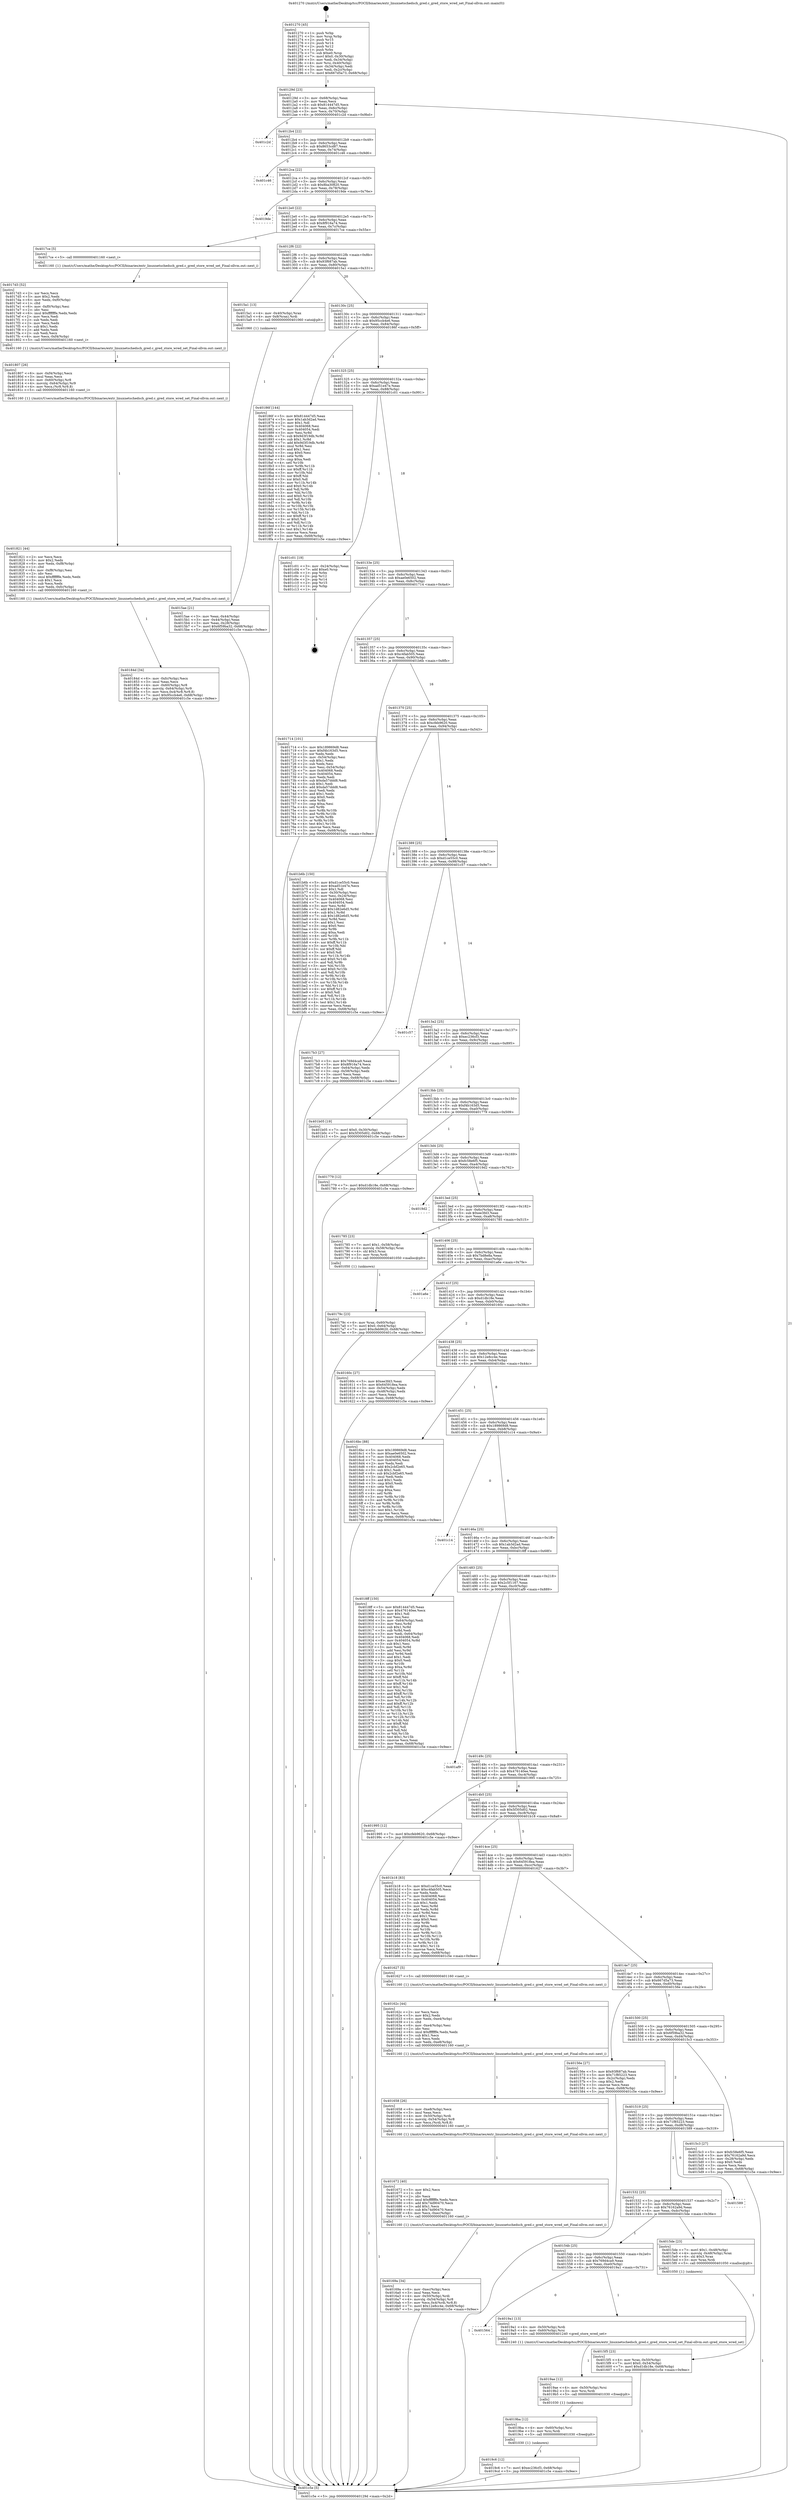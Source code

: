 digraph "0x401270" {
  label = "0x401270 (/mnt/c/Users/mathe/Desktop/tcc/POCII/binaries/extr_linuxnetschedsch_gred.c_gred_store_wred_set_Final-ollvm.out::main(0))"
  labelloc = "t"
  node[shape=record]

  Entry [label="",width=0.3,height=0.3,shape=circle,fillcolor=black,style=filled]
  "0x40129d" [label="{
     0x40129d [23]\l
     | [instrs]\l
     &nbsp;&nbsp;0x40129d \<+3\>: mov -0x68(%rbp),%eax\l
     &nbsp;&nbsp;0x4012a0 \<+2\>: mov %eax,%ecx\l
     &nbsp;&nbsp;0x4012a2 \<+6\>: sub $0x814447d5,%ecx\l
     &nbsp;&nbsp;0x4012a8 \<+3\>: mov %eax,-0x6c(%rbp)\l
     &nbsp;&nbsp;0x4012ab \<+3\>: mov %ecx,-0x70(%rbp)\l
     &nbsp;&nbsp;0x4012ae \<+6\>: je 0000000000401c2d \<main+0x9bd\>\l
  }"]
  "0x401c2d" [label="{
     0x401c2d\l
  }", style=dashed]
  "0x4012b4" [label="{
     0x4012b4 [22]\l
     | [instrs]\l
     &nbsp;&nbsp;0x4012b4 \<+5\>: jmp 00000000004012b9 \<main+0x49\>\l
     &nbsp;&nbsp;0x4012b9 \<+3\>: mov -0x6c(%rbp),%eax\l
     &nbsp;&nbsp;0x4012bc \<+5\>: sub $0x8653cd87,%eax\l
     &nbsp;&nbsp;0x4012c1 \<+3\>: mov %eax,-0x74(%rbp)\l
     &nbsp;&nbsp;0x4012c4 \<+6\>: je 0000000000401c46 \<main+0x9d6\>\l
  }"]
  Exit [label="",width=0.3,height=0.3,shape=circle,fillcolor=black,style=filled,peripheries=2]
  "0x401c46" [label="{
     0x401c46\l
  }", style=dashed]
  "0x4012ca" [label="{
     0x4012ca [22]\l
     | [instrs]\l
     &nbsp;&nbsp;0x4012ca \<+5\>: jmp 00000000004012cf \<main+0x5f\>\l
     &nbsp;&nbsp;0x4012cf \<+3\>: mov -0x6c(%rbp),%eax\l
     &nbsp;&nbsp;0x4012d2 \<+5\>: sub $0x8ba30820,%eax\l
     &nbsp;&nbsp;0x4012d7 \<+3\>: mov %eax,-0x78(%rbp)\l
     &nbsp;&nbsp;0x4012da \<+6\>: je 00000000004019de \<main+0x76e\>\l
  }"]
  "0x4019c6" [label="{
     0x4019c6 [12]\l
     | [instrs]\l
     &nbsp;&nbsp;0x4019c6 \<+7\>: movl $0xec236cf3,-0x68(%rbp)\l
     &nbsp;&nbsp;0x4019cd \<+5\>: jmp 0000000000401c5e \<main+0x9ee\>\l
  }"]
  "0x4019de" [label="{
     0x4019de\l
  }", style=dashed]
  "0x4012e0" [label="{
     0x4012e0 [22]\l
     | [instrs]\l
     &nbsp;&nbsp;0x4012e0 \<+5\>: jmp 00000000004012e5 \<main+0x75\>\l
     &nbsp;&nbsp;0x4012e5 \<+3\>: mov -0x6c(%rbp),%eax\l
     &nbsp;&nbsp;0x4012e8 \<+5\>: sub $0x8f916a74,%eax\l
     &nbsp;&nbsp;0x4012ed \<+3\>: mov %eax,-0x7c(%rbp)\l
     &nbsp;&nbsp;0x4012f0 \<+6\>: je 00000000004017ce \<main+0x55e\>\l
  }"]
  "0x4019ba" [label="{
     0x4019ba [12]\l
     | [instrs]\l
     &nbsp;&nbsp;0x4019ba \<+4\>: mov -0x60(%rbp),%rsi\l
     &nbsp;&nbsp;0x4019be \<+3\>: mov %rsi,%rdi\l
     &nbsp;&nbsp;0x4019c1 \<+5\>: call 0000000000401030 \<free@plt\>\l
     | [calls]\l
     &nbsp;&nbsp;0x401030 \{1\} (unknown)\l
  }"]
  "0x4017ce" [label="{
     0x4017ce [5]\l
     | [instrs]\l
     &nbsp;&nbsp;0x4017ce \<+5\>: call 0000000000401160 \<next_i\>\l
     | [calls]\l
     &nbsp;&nbsp;0x401160 \{1\} (/mnt/c/Users/mathe/Desktop/tcc/POCII/binaries/extr_linuxnetschedsch_gred.c_gred_store_wred_set_Final-ollvm.out::next_i)\l
  }"]
  "0x4012f6" [label="{
     0x4012f6 [22]\l
     | [instrs]\l
     &nbsp;&nbsp;0x4012f6 \<+5\>: jmp 00000000004012fb \<main+0x8b\>\l
     &nbsp;&nbsp;0x4012fb \<+3\>: mov -0x6c(%rbp),%eax\l
     &nbsp;&nbsp;0x4012fe \<+5\>: sub $0x93f687ab,%eax\l
     &nbsp;&nbsp;0x401303 \<+3\>: mov %eax,-0x80(%rbp)\l
     &nbsp;&nbsp;0x401306 \<+6\>: je 00000000004015a1 \<main+0x331\>\l
  }"]
  "0x4019ae" [label="{
     0x4019ae [12]\l
     | [instrs]\l
     &nbsp;&nbsp;0x4019ae \<+4\>: mov -0x50(%rbp),%rsi\l
     &nbsp;&nbsp;0x4019b2 \<+3\>: mov %rsi,%rdi\l
     &nbsp;&nbsp;0x4019b5 \<+5\>: call 0000000000401030 \<free@plt\>\l
     | [calls]\l
     &nbsp;&nbsp;0x401030 \{1\} (unknown)\l
  }"]
  "0x4015a1" [label="{
     0x4015a1 [13]\l
     | [instrs]\l
     &nbsp;&nbsp;0x4015a1 \<+4\>: mov -0x40(%rbp),%rax\l
     &nbsp;&nbsp;0x4015a5 \<+4\>: mov 0x8(%rax),%rdi\l
     &nbsp;&nbsp;0x4015a9 \<+5\>: call 0000000000401060 \<atoi@plt\>\l
     | [calls]\l
     &nbsp;&nbsp;0x401060 \{1\} (unknown)\l
  }"]
  "0x40130c" [label="{
     0x40130c [25]\l
     | [instrs]\l
     &nbsp;&nbsp;0x40130c \<+5\>: jmp 0000000000401311 \<main+0xa1\>\l
     &nbsp;&nbsp;0x401311 \<+3\>: mov -0x6c(%rbp),%eax\l
     &nbsp;&nbsp;0x401314 \<+5\>: sub $0x95ccb4e6,%eax\l
     &nbsp;&nbsp;0x401319 \<+6\>: mov %eax,-0x84(%rbp)\l
     &nbsp;&nbsp;0x40131f \<+6\>: je 000000000040186f \<main+0x5ff\>\l
  }"]
  "0x401564" [label="{
     0x401564\l
  }", style=dashed]
  "0x40186f" [label="{
     0x40186f [144]\l
     | [instrs]\l
     &nbsp;&nbsp;0x40186f \<+5\>: mov $0x814447d5,%eax\l
     &nbsp;&nbsp;0x401874 \<+5\>: mov $0x1ab3d2ad,%ecx\l
     &nbsp;&nbsp;0x401879 \<+2\>: mov $0x1,%dl\l
     &nbsp;&nbsp;0x40187b \<+7\>: mov 0x404068,%esi\l
     &nbsp;&nbsp;0x401882 \<+7\>: mov 0x404054,%edi\l
     &nbsp;&nbsp;0x401889 \<+3\>: mov %esi,%r8d\l
     &nbsp;&nbsp;0x40188c \<+7\>: sub $0x9d3f19db,%r8d\l
     &nbsp;&nbsp;0x401893 \<+4\>: sub $0x1,%r8d\l
     &nbsp;&nbsp;0x401897 \<+7\>: add $0x9d3f19db,%r8d\l
     &nbsp;&nbsp;0x40189e \<+4\>: imul %r8d,%esi\l
     &nbsp;&nbsp;0x4018a2 \<+3\>: and $0x1,%esi\l
     &nbsp;&nbsp;0x4018a5 \<+3\>: cmp $0x0,%esi\l
     &nbsp;&nbsp;0x4018a8 \<+4\>: sete %r9b\l
     &nbsp;&nbsp;0x4018ac \<+3\>: cmp $0xa,%edi\l
     &nbsp;&nbsp;0x4018af \<+4\>: setl %r10b\l
     &nbsp;&nbsp;0x4018b3 \<+3\>: mov %r9b,%r11b\l
     &nbsp;&nbsp;0x4018b6 \<+4\>: xor $0xff,%r11b\l
     &nbsp;&nbsp;0x4018ba \<+3\>: mov %r10b,%bl\l
     &nbsp;&nbsp;0x4018bd \<+3\>: xor $0xff,%bl\l
     &nbsp;&nbsp;0x4018c0 \<+3\>: xor $0x0,%dl\l
     &nbsp;&nbsp;0x4018c3 \<+3\>: mov %r11b,%r14b\l
     &nbsp;&nbsp;0x4018c6 \<+4\>: and $0x0,%r14b\l
     &nbsp;&nbsp;0x4018ca \<+3\>: and %dl,%r9b\l
     &nbsp;&nbsp;0x4018cd \<+3\>: mov %bl,%r15b\l
     &nbsp;&nbsp;0x4018d0 \<+4\>: and $0x0,%r15b\l
     &nbsp;&nbsp;0x4018d4 \<+3\>: and %dl,%r10b\l
     &nbsp;&nbsp;0x4018d7 \<+3\>: or %r9b,%r14b\l
     &nbsp;&nbsp;0x4018da \<+3\>: or %r10b,%r15b\l
     &nbsp;&nbsp;0x4018dd \<+3\>: xor %r15b,%r14b\l
     &nbsp;&nbsp;0x4018e0 \<+3\>: or %bl,%r11b\l
     &nbsp;&nbsp;0x4018e3 \<+4\>: xor $0xff,%r11b\l
     &nbsp;&nbsp;0x4018e7 \<+3\>: or $0x0,%dl\l
     &nbsp;&nbsp;0x4018ea \<+3\>: and %dl,%r11b\l
     &nbsp;&nbsp;0x4018ed \<+3\>: or %r11b,%r14b\l
     &nbsp;&nbsp;0x4018f0 \<+4\>: test $0x1,%r14b\l
     &nbsp;&nbsp;0x4018f4 \<+3\>: cmovne %ecx,%eax\l
     &nbsp;&nbsp;0x4018f7 \<+3\>: mov %eax,-0x68(%rbp)\l
     &nbsp;&nbsp;0x4018fa \<+5\>: jmp 0000000000401c5e \<main+0x9ee\>\l
  }"]
  "0x401325" [label="{
     0x401325 [25]\l
     | [instrs]\l
     &nbsp;&nbsp;0x401325 \<+5\>: jmp 000000000040132a \<main+0xba\>\l
     &nbsp;&nbsp;0x40132a \<+3\>: mov -0x6c(%rbp),%eax\l
     &nbsp;&nbsp;0x40132d \<+5\>: sub $0xad51e47e,%eax\l
     &nbsp;&nbsp;0x401332 \<+6\>: mov %eax,-0x88(%rbp)\l
     &nbsp;&nbsp;0x401338 \<+6\>: je 0000000000401c01 \<main+0x991\>\l
  }"]
  "0x4019a1" [label="{
     0x4019a1 [13]\l
     | [instrs]\l
     &nbsp;&nbsp;0x4019a1 \<+4\>: mov -0x50(%rbp),%rdi\l
     &nbsp;&nbsp;0x4019a5 \<+4\>: mov -0x60(%rbp),%rsi\l
     &nbsp;&nbsp;0x4019a9 \<+5\>: call 0000000000401240 \<gred_store_wred_set\>\l
     | [calls]\l
     &nbsp;&nbsp;0x401240 \{1\} (/mnt/c/Users/mathe/Desktop/tcc/POCII/binaries/extr_linuxnetschedsch_gred.c_gred_store_wred_set_Final-ollvm.out::gred_store_wred_set)\l
  }"]
  "0x401c01" [label="{
     0x401c01 [19]\l
     | [instrs]\l
     &nbsp;&nbsp;0x401c01 \<+3\>: mov -0x24(%rbp),%eax\l
     &nbsp;&nbsp;0x401c04 \<+7\>: add $0xe0,%rsp\l
     &nbsp;&nbsp;0x401c0b \<+1\>: pop %rbx\l
     &nbsp;&nbsp;0x401c0c \<+2\>: pop %r12\l
     &nbsp;&nbsp;0x401c0e \<+2\>: pop %r14\l
     &nbsp;&nbsp;0x401c10 \<+2\>: pop %r15\l
     &nbsp;&nbsp;0x401c12 \<+1\>: pop %rbp\l
     &nbsp;&nbsp;0x401c13 \<+1\>: ret\l
  }"]
  "0x40133e" [label="{
     0x40133e [25]\l
     | [instrs]\l
     &nbsp;&nbsp;0x40133e \<+5\>: jmp 0000000000401343 \<main+0xd3\>\l
     &nbsp;&nbsp;0x401343 \<+3\>: mov -0x6c(%rbp),%eax\l
     &nbsp;&nbsp;0x401346 \<+5\>: sub $0xae0e6502,%eax\l
     &nbsp;&nbsp;0x40134b \<+6\>: mov %eax,-0x8c(%rbp)\l
     &nbsp;&nbsp;0x401351 \<+6\>: je 0000000000401714 \<main+0x4a4\>\l
  }"]
  "0x40184d" [label="{
     0x40184d [34]\l
     | [instrs]\l
     &nbsp;&nbsp;0x40184d \<+6\>: mov -0xfc(%rbp),%ecx\l
     &nbsp;&nbsp;0x401853 \<+3\>: imul %eax,%ecx\l
     &nbsp;&nbsp;0x401856 \<+4\>: mov -0x60(%rbp),%r8\l
     &nbsp;&nbsp;0x40185a \<+4\>: movslq -0x64(%rbp),%r9\l
     &nbsp;&nbsp;0x40185e \<+5\>: mov %ecx,0x4(%r8,%r9,8)\l
     &nbsp;&nbsp;0x401863 \<+7\>: movl $0x95ccb4e6,-0x68(%rbp)\l
     &nbsp;&nbsp;0x40186a \<+5\>: jmp 0000000000401c5e \<main+0x9ee\>\l
  }"]
  "0x401714" [label="{
     0x401714 [101]\l
     | [instrs]\l
     &nbsp;&nbsp;0x401714 \<+5\>: mov $0x189869d8,%eax\l
     &nbsp;&nbsp;0x401719 \<+5\>: mov $0xf4b163d5,%ecx\l
     &nbsp;&nbsp;0x40171e \<+2\>: xor %edx,%edx\l
     &nbsp;&nbsp;0x401720 \<+3\>: mov -0x54(%rbp),%esi\l
     &nbsp;&nbsp;0x401723 \<+3\>: sub $0x1,%edx\l
     &nbsp;&nbsp;0x401726 \<+2\>: sub %edx,%esi\l
     &nbsp;&nbsp;0x401728 \<+3\>: mov %esi,-0x54(%rbp)\l
     &nbsp;&nbsp;0x40172b \<+7\>: mov 0x404068,%edx\l
     &nbsp;&nbsp;0x401732 \<+7\>: mov 0x404054,%esi\l
     &nbsp;&nbsp;0x401739 \<+2\>: mov %edx,%edi\l
     &nbsp;&nbsp;0x40173b \<+6\>: sub $0xda57ddd8,%edi\l
     &nbsp;&nbsp;0x401741 \<+3\>: sub $0x1,%edi\l
     &nbsp;&nbsp;0x401744 \<+6\>: add $0xda57ddd8,%edi\l
     &nbsp;&nbsp;0x40174a \<+3\>: imul %edi,%edx\l
     &nbsp;&nbsp;0x40174d \<+3\>: and $0x1,%edx\l
     &nbsp;&nbsp;0x401750 \<+3\>: cmp $0x0,%edx\l
     &nbsp;&nbsp;0x401753 \<+4\>: sete %r8b\l
     &nbsp;&nbsp;0x401757 \<+3\>: cmp $0xa,%esi\l
     &nbsp;&nbsp;0x40175a \<+4\>: setl %r9b\l
     &nbsp;&nbsp;0x40175e \<+3\>: mov %r8b,%r10b\l
     &nbsp;&nbsp;0x401761 \<+3\>: and %r9b,%r10b\l
     &nbsp;&nbsp;0x401764 \<+3\>: xor %r9b,%r8b\l
     &nbsp;&nbsp;0x401767 \<+3\>: or %r8b,%r10b\l
     &nbsp;&nbsp;0x40176a \<+4\>: test $0x1,%r10b\l
     &nbsp;&nbsp;0x40176e \<+3\>: cmovne %ecx,%eax\l
     &nbsp;&nbsp;0x401771 \<+3\>: mov %eax,-0x68(%rbp)\l
     &nbsp;&nbsp;0x401774 \<+5\>: jmp 0000000000401c5e \<main+0x9ee\>\l
  }"]
  "0x401357" [label="{
     0x401357 [25]\l
     | [instrs]\l
     &nbsp;&nbsp;0x401357 \<+5\>: jmp 000000000040135c \<main+0xec\>\l
     &nbsp;&nbsp;0x40135c \<+3\>: mov -0x6c(%rbp),%eax\l
     &nbsp;&nbsp;0x40135f \<+5\>: sub $0xc4fab505,%eax\l
     &nbsp;&nbsp;0x401364 \<+6\>: mov %eax,-0x90(%rbp)\l
     &nbsp;&nbsp;0x40136a \<+6\>: je 0000000000401b6b \<main+0x8fb\>\l
  }"]
  "0x401821" [label="{
     0x401821 [44]\l
     | [instrs]\l
     &nbsp;&nbsp;0x401821 \<+2\>: xor %ecx,%ecx\l
     &nbsp;&nbsp;0x401823 \<+5\>: mov $0x2,%edx\l
     &nbsp;&nbsp;0x401828 \<+6\>: mov %edx,-0xf8(%rbp)\l
     &nbsp;&nbsp;0x40182e \<+1\>: cltd\l
     &nbsp;&nbsp;0x40182f \<+6\>: mov -0xf8(%rbp),%esi\l
     &nbsp;&nbsp;0x401835 \<+2\>: idiv %esi\l
     &nbsp;&nbsp;0x401837 \<+6\>: imul $0xfffffffe,%edx,%edx\l
     &nbsp;&nbsp;0x40183d \<+3\>: sub $0x1,%ecx\l
     &nbsp;&nbsp;0x401840 \<+2\>: sub %ecx,%edx\l
     &nbsp;&nbsp;0x401842 \<+6\>: mov %edx,-0xfc(%rbp)\l
     &nbsp;&nbsp;0x401848 \<+5\>: call 0000000000401160 \<next_i\>\l
     | [calls]\l
     &nbsp;&nbsp;0x401160 \{1\} (/mnt/c/Users/mathe/Desktop/tcc/POCII/binaries/extr_linuxnetschedsch_gred.c_gred_store_wred_set_Final-ollvm.out::next_i)\l
  }"]
  "0x401b6b" [label="{
     0x401b6b [150]\l
     | [instrs]\l
     &nbsp;&nbsp;0x401b6b \<+5\>: mov $0xd1ce55c0,%eax\l
     &nbsp;&nbsp;0x401b70 \<+5\>: mov $0xad51e47e,%ecx\l
     &nbsp;&nbsp;0x401b75 \<+2\>: mov $0x1,%dl\l
     &nbsp;&nbsp;0x401b77 \<+3\>: mov -0x30(%rbp),%esi\l
     &nbsp;&nbsp;0x401b7a \<+3\>: mov %esi,-0x24(%rbp)\l
     &nbsp;&nbsp;0x401b7d \<+7\>: mov 0x404068,%esi\l
     &nbsp;&nbsp;0x401b84 \<+7\>: mov 0x404054,%edi\l
     &nbsp;&nbsp;0x401b8b \<+3\>: mov %esi,%r8d\l
     &nbsp;&nbsp;0x401b8e \<+7\>: add $0x1d82e6d5,%r8d\l
     &nbsp;&nbsp;0x401b95 \<+4\>: sub $0x1,%r8d\l
     &nbsp;&nbsp;0x401b99 \<+7\>: sub $0x1d82e6d5,%r8d\l
     &nbsp;&nbsp;0x401ba0 \<+4\>: imul %r8d,%esi\l
     &nbsp;&nbsp;0x401ba4 \<+3\>: and $0x1,%esi\l
     &nbsp;&nbsp;0x401ba7 \<+3\>: cmp $0x0,%esi\l
     &nbsp;&nbsp;0x401baa \<+4\>: sete %r9b\l
     &nbsp;&nbsp;0x401bae \<+3\>: cmp $0xa,%edi\l
     &nbsp;&nbsp;0x401bb1 \<+4\>: setl %r10b\l
     &nbsp;&nbsp;0x401bb5 \<+3\>: mov %r9b,%r11b\l
     &nbsp;&nbsp;0x401bb8 \<+4\>: xor $0xff,%r11b\l
     &nbsp;&nbsp;0x401bbc \<+3\>: mov %r10b,%bl\l
     &nbsp;&nbsp;0x401bbf \<+3\>: xor $0xff,%bl\l
     &nbsp;&nbsp;0x401bc2 \<+3\>: xor $0x0,%dl\l
     &nbsp;&nbsp;0x401bc5 \<+3\>: mov %r11b,%r14b\l
     &nbsp;&nbsp;0x401bc8 \<+4\>: and $0x0,%r14b\l
     &nbsp;&nbsp;0x401bcc \<+3\>: and %dl,%r9b\l
     &nbsp;&nbsp;0x401bcf \<+3\>: mov %bl,%r15b\l
     &nbsp;&nbsp;0x401bd2 \<+4\>: and $0x0,%r15b\l
     &nbsp;&nbsp;0x401bd6 \<+3\>: and %dl,%r10b\l
     &nbsp;&nbsp;0x401bd9 \<+3\>: or %r9b,%r14b\l
     &nbsp;&nbsp;0x401bdc \<+3\>: or %r10b,%r15b\l
     &nbsp;&nbsp;0x401bdf \<+3\>: xor %r15b,%r14b\l
     &nbsp;&nbsp;0x401be2 \<+3\>: or %bl,%r11b\l
     &nbsp;&nbsp;0x401be5 \<+4\>: xor $0xff,%r11b\l
     &nbsp;&nbsp;0x401be9 \<+3\>: or $0x0,%dl\l
     &nbsp;&nbsp;0x401bec \<+3\>: and %dl,%r11b\l
     &nbsp;&nbsp;0x401bef \<+3\>: or %r11b,%r14b\l
     &nbsp;&nbsp;0x401bf2 \<+4\>: test $0x1,%r14b\l
     &nbsp;&nbsp;0x401bf6 \<+3\>: cmovne %ecx,%eax\l
     &nbsp;&nbsp;0x401bf9 \<+3\>: mov %eax,-0x68(%rbp)\l
     &nbsp;&nbsp;0x401bfc \<+5\>: jmp 0000000000401c5e \<main+0x9ee\>\l
  }"]
  "0x401370" [label="{
     0x401370 [25]\l
     | [instrs]\l
     &nbsp;&nbsp;0x401370 \<+5\>: jmp 0000000000401375 \<main+0x105\>\l
     &nbsp;&nbsp;0x401375 \<+3\>: mov -0x6c(%rbp),%eax\l
     &nbsp;&nbsp;0x401378 \<+5\>: sub $0xcfeb9620,%eax\l
     &nbsp;&nbsp;0x40137d \<+6\>: mov %eax,-0x94(%rbp)\l
     &nbsp;&nbsp;0x401383 \<+6\>: je 00000000004017b3 \<main+0x543\>\l
  }"]
  "0x401807" [label="{
     0x401807 [26]\l
     | [instrs]\l
     &nbsp;&nbsp;0x401807 \<+6\>: mov -0xf4(%rbp),%ecx\l
     &nbsp;&nbsp;0x40180d \<+3\>: imul %eax,%ecx\l
     &nbsp;&nbsp;0x401810 \<+4\>: mov -0x60(%rbp),%r8\l
     &nbsp;&nbsp;0x401814 \<+4\>: movslq -0x64(%rbp),%r9\l
     &nbsp;&nbsp;0x401818 \<+4\>: mov %ecx,(%r8,%r9,8)\l
     &nbsp;&nbsp;0x40181c \<+5\>: call 0000000000401160 \<next_i\>\l
     | [calls]\l
     &nbsp;&nbsp;0x401160 \{1\} (/mnt/c/Users/mathe/Desktop/tcc/POCII/binaries/extr_linuxnetschedsch_gred.c_gred_store_wred_set_Final-ollvm.out::next_i)\l
  }"]
  "0x4017b3" [label="{
     0x4017b3 [27]\l
     | [instrs]\l
     &nbsp;&nbsp;0x4017b3 \<+5\>: mov $0x769d4ca9,%eax\l
     &nbsp;&nbsp;0x4017b8 \<+5\>: mov $0x8f916a74,%ecx\l
     &nbsp;&nbsp;0x4017bd \<+3\>: mov -0x64(%rbp),%edx\l
     &nbsp;&nbsp;0x4017c0 \<+3\>: cmp -0x58(%rbp),%edx\l
     &nbsp;&nbsp;0x4017c3 \<+3\>: cmovl %ecx,%eax\l
     &nbsp;&nbsp;0x4017c6 \<+3\>: mov %eax,-0x68(%rbp)\l
     &nbsp;&nbsp;0x4017c9 \<+5\>: jmp 0000000000401c5e \<main+0x9ee\>\l
  }"]
  "0x401389" [label="{
     0x401389 [25]\l
     | [instrs]\l
     &nbsp;&nbsp;0x401389 \<+5\>: jmp 000000000040138e \<main+0x11e\>\l
     &nbsp;&nbsp;0x40138e \<+3\>: mov -0x6c(%rbp),%eax\l
     &nbsp;&nbsp;0x401391 \<+5\>: sub $0xd1ce55c0,%eax\l
     &nbsp;&nbsp;0x401396 \<+6\>: mov %eax,-0x98(%rbp)\l
     &nbsp;&nbsp;0x40139c \<+6\>: je 0000000000401c57 \<main+0x9e7\>\l
  }"]
  "0x4017d3" [label="{
     0x4017d3 [52]\l
     | [instrs]\l
     &nbsp;&nbsp;0x4017d3 \<+2\>: xor %ecx,%ecx\l
     &nbsp;&nbsp;0x4017d5 \<+5\>: mov $0x2,%edx\l
     &nbsp;&nbsp;0x4017da \<+6\>: mov %edx,-0xf0(%rbp)\l
     &nbsp;&nbsp;0x4017e0 \<+1\>: cltd\l
     &nbsp;&nbsp;0x4017e1 \<+6\>: mov -0xf0(%rbp),%esi\l
     &nbsp;&nbsp;0x4017e7 \<+2\>: idiv %esi\l
     &nbsp;&nbsp;0x4017e9 \<+6\>: imul $0xfffffffe,%edx,%edx\l
     &nbsp;&nbsp;0x4017ef \<+2\>: mov %ecx,%edi\l
     &nbsp;&nbsp;0x4017f1 \<+2\>: sub %edx,%edi\l
     &nbsp;&nbsp;0x4017f3 \<+2\>: mov %ecx,%edx\l
     &nbsp;&nbsp;0x4017f5 \<+3\>: sub $0x1,%edx\l
     &nbsp;&nbsp;0x4017f8 \<+2\>: add %edx,%edi\l
     &nbsp;&nbsp;0x4017fa \<+2\>: sub %edi,%ecx\l
     &nbsp;&nbsp;0x4017fc \<+6\>: mov %ecx,-0xf4(%rbp)\l
     &nbsp;&nbsp;0x401802 \<+5\>: call 0000000000401160 \<next_i\>\l
     | [calls]\l
     &nbsp;&nbsp;0x401160 \{1\} (/mnt/c/Users/mathe/Desktop/tcc/POCII/binaries/extr_linuxnetschedsch_gred.c_gred_store_wred_set_Final-ollvm.out::next_i)\l
  }"]
  "0x401c57" [label="{
     0x401c57\l
  }", style=dashed]
  "0x4013a2" [label="{
     0x4013a2 [25]\l
     | [instrs]\l
     &nbsp;&nbsp;0x4013a2 \<+5\>: jmp 00000000004013a7 \<main+0x137\>\l
     &nbsp;&nbsp;0x4013a7 \<+3\>: mov -0x6c(%rbp),%eax\l
     &nbsp;&nbsp;0x4013aa \<+5\>: sub $0xec236cf3,%eax\l
     &nbsp;&nbsp;0x4013af \<+6\>: mov %eax,-0x9c(%rbp)\l
     &nbsp;&nbsp;0x4013b5 \<+6\>: je 0000000000401b05 \<main+0x895\>\l
  }"]
  "0x40179c" [label="{
     0x40179c [23]\l
     | [instrs]\l
     &nbsp;&nbsp;0x40179c \<+4\>: mov %rax,-0x60(%rbp)\l
     &nbsp;&nbsp;0x4017a0 \<+7\>: movl $0x0,-0x64(%rbp)\l
     &nbsp;&nbsp;0x4017a7 \<+7\>: movl $0xcfeb9620,-0x68(%rbp)\l
     &nbsp;&nbsp;0x4017ae \<+5\>: jmp 0000000000401c5e \<main+0x9ee\>\l
  }"]
  "0x401b05" [label="{
     0x401b05 [19]\l
     | [instrs]\l
     &nbsp;&nbsp;0x401b05 \<+7\>: movl $0x0,-0x30(%rbp)\l
     &nbsp;&nbsp;0x401b0c \<+7\>: movl $0x5f305d02,-0x68(%rbp)\l
     &nbsp;&nbsp;0x401b13 \<+5\>: jmp 0000000000401c5e \<main+0x9ee\>\l
  }"]
  "0x4013bb" [label="{
     0x4013bb [25]\l
     | [instrs]\l
     &nbsp;&nbsp;0x4013bb \<+5\>: jmp 00000000004013c0 \<main+0x150\>\l
     &nbsp;&nbsp;0x4013c0 \<+3\>: mov -0x6c(%rbp),%eax\l
     &nbsp;&nbsp;0x4013c3 \<+5\>: sub $0xf4b163d5,%eax\l
     &nbsp;&nbsp;0x4013c8 \<+6\>: mov %eax,-0xa0(%rbp)\l
     &nbsp;&nbsp;0x4013ce \<+6\>: je 0000000000401779 \<main+0x509\>\l
  }"]
  "0x40169a" [label="{
     0x40169a [34]\l
     | [instrs]\l
     &nbsp;&nbsp;0x40169a \<+6\>: mov -0xec(%rbp),%ecx\l
     &nbsp;&nbsp;0x4016a0 \<+3\>: imul %eax,%ecx\l
     &nbsp;&nbsp;0x4016a3 \<+4\>: mov -0x50(%rbp),%rdi\l
     &nbsp;&nbsp;0x4016a7 \<+4\>: movslq -0x54(%rbp),%r8\l
     &nbsp;&nbsp;0x4016ab \<+5\>: mov %ecx,0x4(%rdi,%r8,8)\l
     &nbsp;&nbsp;0x4016b0 \<+7\>: movl $0x12e8cc4e,-0x68(%rbp)\l
     &nbsp;&nbsp;0x4016b7 \<+5\>: jmp 0000000000401c5e \<main+0x9ee\>\l
  }"]
  "0x401779" [label="{
     0x401779 [12]\l
     | [instrs]\l
     &nbsp;&nbsp;0x401779 \<+7\>: movl $0xd1db18e,-0x68(%rbp)\l
     &nbsp;&nbsp;0x401780 \<+5\>: jmp 0000000000401c5e \<main+0x9ee\>\l
  }"]
  "0x4013d4" [label="{
     0x4013d4 [25]\l
     | [instrs]\l
     &nbsp;&nbsp;0x4013d4 \<+5\>: jmp 00000000004013d9 \<main+0x169\>\l
     &nbsp;&nbsp;0x4013d9 \<+3\>: mov -0x6c(%rbp),%eax\l
     &nbsp;&nbsp;0x4013dc \<+5\>: sub $0xfc58e6f5,%eax\l
     &nbsp;&nbsp;0x4013e1 \<+6\>: mov %eax,-0xa4(%rbp)\l
     &nbsp;&nbsp;0x4013e7 \<+6\>: je 00000000004019d2 \<main+0x762\>\l
  }"]
  "0x401672" [label="{
     0x401672 [40]\l
     | [instrs]\l
     &nbsp;&nbsp;0x401672 \<+5\>: mov $0x2,%ecx\l
     &nbsp;&nbsp;0x401677 \<+1\>: cltd\l
     &nbsp;&nbsp;0x401678 \<+2\>: idiv %ecx\l
     &nbsp;&nbsp;0x40167a \<+6\>: imul $0xfffffffe,%edx,%ecx\l
     &nbsp;&nbsp;0x401680 \<+6\>: add $0x74d90470,%ecx\l
     &nbsp;&nbsp;0x401686 \<+3\>: add $0x1,%ecx\l
     &nbsp;&nbsp;0x401689 \<+6\>: sub $0x74d90470,%ecx\l
     &nbsp;&nbsp;0x40168f \<+6\>: mov %ecx,-0xec(%rbp)\l
     &nbsp;&nbsp;0x401695 \<+5\>: call 0000000000401160 \<next_i\>\l
     | [calls]\l
     &nbsp;&nbsp;0x401160 \{1\} (/mnt/c/Users/mathe/Desktop/tcc/POCII/binaries/extr_linuxnetschedsch_gred.c_gred_store_wred_set_Final-ollvm.out::next_i)\l
  }"]
  "0x4019d2" [label="{
     0x4019d2\l
  }", style=dashed]
  "0x4013ed" [label="{
     0x4013ed [25]\l
     | [instrs]\l
     &nbsp;&nbsp;0x4013ed \<+5\>: jmp 00000000004013f2 \<main+0x182\>\l
     &nbsp;&nbsp;0x4013f2 \<+3\>: mov -0x6c(%rbp),%eax\l
     &nbsp;&nbsp;0x4013f5 \<+5\>: sub $0xee3fd3,%eax\l
     &nbsp;&nbsp;0x4013fa \<+6\>: mov %eax,-0xa8(%rbp)\l
     &nbsp;&nbsp;0x401400 \<+6\>: je 0000000000401785 \<main+0x515\>\l
  }"]
  "0x401658" [label="{
     0x401658 [26]\l
     | [instrs]\l
     &nbsp;&nbsp;0x401658 \<+6\>: mov -0xe8(%rbp),%ecx\l
     &nbsp;&nbsp;0x40165e \<+3\>: imul %eax,%ecx\l
     &nbsp;&nbsp;0x401661 \<+4\>: mov -0x50(%rbp),%rdi\l
     &nbsp;&nbsp;0x401665 \<+4\>: movslq -0x54(%rbp),%r8\l
     &nbsp;&nbsp;0x401669 \<+4\>: mov %ecx,(%rdi,%r8,8)\l
     &nbsp;&nbsp;0x40166d \<+5\>: call 0000000000401160 \<next_i\>\l
     | [calls]\l
     &nbsp;&nbsp;0x401160 \{1\} (/mnt/c/Users/mathe/Desktop/tcc/POCII/binaries/extr_linuxnetschedsch_gred.c_gred_store_wred_set_Final-ollvm.out::next_i)\l
  }"]
  "0x401785" [label="{
     0x401785 [23]\l
     | [instrs]\l
     &nbsp;&nbsp;0x401785 \<+7\>: movl $0x1,-0x58(%rbp)\l
     &nbsp;&nbsp;0x40178c \<+4\>: movslq -0x58(%rbp),%rax\l
     &nbsp;&nbsp;0x401790 \<+4\>: shl $0x3,%rax\l
     &nbsp;&nbsp;0x401794 \<+3\>: mov %rax,%rdi\l
     &nbsp;&nbsp;0x401797 \<+5\>: call 0000000000401050 \<malloc@plt\>\l
     | [calls]\l
     &nbsp;&nbsp;0x401050 \{1\} (unknown)\l
  }"]
  "0x401406" [label="{
     0x401406 [25]\l
     | [instrs]\l
     &nbsp;&nbsp;0x401406 \<+5\>: jmp 000000000040140b \<main+0x19b\>\l
     &nbsp;&nbsp;0x40140b \<+3\>: mov -0x6c(%rbp),%eax\l
     &nbsp;&nbsp;0x40140e \<+5\>: sub $0x7bd8e8a,%eax\l
     &nbsp;&nbsp;0x401413 \<+6\>: mov %eax,-0xac(%rbp)\l
     &nbsp;&nbsp;0x401419 \<+6\>: je 0000000000401a6e \<main+0x7fe\>\l
  }"]
  "0x40162c" [label="{
     0x40162c [44]\l
     | [instrs]\l
     &nbsp;&nbsp;0x40162c \<+2\>: xor %ecx,%ecx\l
     &nbsp;&nbsp;0x40162e \<+5\>: mov $0x2,%edx\l
     &nbsp;&nbsp;0x401633 \<+6\>: mov %edx,-0xe4(%rbp)\l
     &nbsp;&nbsp;0x401639 \<+1\>: cltd\l
     &nbsp;&nbsp;0x40163a \<+6\>: mov -0xe4(%rbp),%esi\l
     &nbsp;&nbsp;0x401640 \<+2\>: idiv %esi\l
     &nbsp;&nbsp;0x401642 \<+6\>: imul $0xfffffffe,%edx,%edx\l
     &nbsp;&nbsp;0x401648 \<+3\>: sub $0x1,%ecx\l
     &nbsp;&nbsp;0x40164b \<+2\>: sub %ecx,%edx\l
     &nbsp;&nbsp;0x40164d \<+6\>: mov %edx,-0xe8(%rbp)\l
     &nbsp;&nbsp;0x401653 \<+5\>: call 0000000000401160 \<next_i\>\l
     | [calls]\l
     &nbsp;&nbsp;0x401160 \{1\} (/mnt/c/Users/mathe/Desktop/tcc/POCII/binaries/extr_linuxnetschedsch_gred.c_gred_store_wred_set_Final-ollvm.out::next_i)\l
  }"]
  "0x401a6e" [label="{
     0x401a6e\l
  }", style=dashed]
  "0x40141f" [label="{
     0x40141f [25]\l
     | [instrs]\l
     &nbsp;&nbsp;0x40141f \<+5\>: jmp 0000000000401424 \<main+0x1b4\>\l
     &nbsp;&nbsp;0x401424 \<+3\>: mov -0x6c(%rbp),%eax\l
     &nbsp;&nbsp;0x401427 \<+5\>: sub $0xd1db18e,%eax\l
     &nbsp;&nbsp;0x40142c \<+6\>: mov %eax,-0xb0(%rbp)\l
     &nbsp;&nbsp;0x401432 \<+6\>: je 000000000040160c \<main+0x39c\>\l
  }"]
  "0x4015f5" [label="{
     0x4015f5 [23]\l
     | [instrs]\l
     &nbsp;&nbsp;0x4015f5 \<+4\>: mov %rax,-0x50(%rbp)\l
     &nbsp;&nbsp;0x4015f9 \<+7\>: movl $0x0,-0x54(%rbp)\l
     &nbsp;&nbsp;0x401600 \<+7\>: movl $0xd1db18e,-0x68(%rbp)\l
     &nbsp;&nbsp;0x401607 \<+5\>: jmp 0000000000401c5e \<main+0x9ee\>\l
  }"]
  "0x40160c" [label="{
     0x40160c [27]\l
     | [instrs]\l
     &nbsp;&nbsp;0x40160c \<+5\>: mov $0xee3fd3,%eax\l
     &nbsp;&nbsp;0x401611 \<+5\>: mov $0x645918ea,%ecx\l
     &nbsp;&nbsp;0x401616 \<+3\>: mov -0x54(%rbp),%edx\l
     &nbsp;&nbsp;0x401619 \<+3\>: cmp -0x48(%rbp),%edx\l
     &nbsp;&nbsp;0x40161c \<+3\>: cmovl %ecx,%eax\l
     &nbsp;&nbsp;0x40161f \<+3\>: mov %eax,-0x68(%rbp)\l
     &nbsp;&nbsp;0x401622 \<+5\>: jmp 0000000000401c5e \<main+0x9ee\>\l
  }"]
  "0x401438" [label="{
     0x401438 [25]\l
     | [instrs]\l
     &nbsp;&nbsp;0x401438 \<+5\>: jmp 000000000040143d \<main+0x1cd\>\l
     &nbsp;&nbsp;0x40143d \<+3\>: mov -0x6c(%rbp),%eax\l
     &nbsp;&nbsp;0x401440 \<+5\>: sub $0x12e8cc4e,%eax\l
     &nbsp;&nbsp;0x401445 \<+6\>: mov %eax,-0xb4(%rbp)\l
     &nbsp;&nbsp;0x40144b \<+6\>: je 00000000004016bc \<main+0x44c\>\l
  }"]
  "0x40154b" [label="{
     0x40154b [25]\l
     | [instrs]\l
     &nbsp;&nbsp;0x40154b \<+5\>: jmp 0000000000401550 \<main+0x2e0\>\l
     &nbsp;&nbsp;0x401550 \<+3\>: mov -0x6c(%rbp),%eax\l
     &nbsp;&nbsp;0x401553 \<+5\>: sub $0x769d4ca9,%eax\l
     &nbsp;&nbsp;0x401558 \<+6\>: mov %eax,-0xe0(%rbp)\l
     &nbsp;&nbsp;0x40155e \<+6\>: je 00000000004019a1 \<main+0x731\>\l
  }"]
  "0x4016bc" [label="{
     0x4016bc [88]\l
     | [instrs]\l
     &nbsp;&nbsp;0x4016bc \<+5\>: mov $0x189869d8,%eax\l
     &nbsp;&nbsp;0x4016c1 \<+5\>: mov $0xae0e6502,%ecx\l
     &nbsp;&nbsp;0x4016c6 \<+7\>: mov 0x404068,%edx\l
     &nbsp;&nbsp;0x4016cd \<+7\>: mov 0x404054,%esi\l
     &nbsp;&nbsp;0x4016d4 \<+2\>: mov %edx,%edi\l
     &nbsp;&nbsp;0x4016d6 \<+6\>: add $0x2cbf2e65,%edi\l
     &nbsp;&nbsp;0x4016dc \<+3\>: sub $0x1,%edi\l
     &nbsp;&nbsp;0x4016df \<+6\>: sub $0x2cbf2e65,%edi\l
     &nbsp;&nbsp;0x4016e5 \<+3\>: imul %edi,%edx\l
     &nbsp;&nbsp;0x4016e8 \<+3\>: and $0x1,%edx\l
     &nbsp;&nbsp;0x4016eb \<+3\>: cmp $0x0,%edx\l
     &nbsp;&nbsp;0x4016ee \<+4\>: sete %r8b\l
     &nbsp;&nbsp;0x4016f2 \<+3\>: cmp $0xa,%esi\l
     &nbsp;&nbsp;0x4016f5 \<+4\>: setl %r9b\l
     &nbsp;&nbsp;0x4016f9 \<+3\>: mov %r8b,%r10b\l
     &nbsp;&nbsp;0x4016fc \<+3\>: and %r9b,%r10b\l
     &nbsp;&nbsp;0x4016ff \<+3\>: xor %r9b,%r8b\l
     &nbsp;&nbsp;0x401702 \<+3\>: or %r8b,%r10b\l
     &nbsp;&nbsp;0x401705 \<+4\>: test $0x1,%r10b\l
     &nbsp;&nbsp;0x401709 \<+3\>: cmovne %ecx,%eax\l
     &nbsp;&nbsp;0x40170c \<+3\>: mov %eax,-0x68(%rbp)\l
     &nbsp;&nbsp;0x40170f \<+5\>: jmp 0000000000401c5e \<main+0x9ee\>\l
  }"]
  "0x401451" [label="{
     0x401451 [25]\l
     | [instrs]\l
     &nbsp;&nbsp;0x401451 \<+5\>: jmp 0000000000401456 \<main+0x1e6\>\l
     &nbsp;&nbsp;0x401456 \<+3\>: mov -0x6c(%rbp),%eax\l
     &nbsp;&nbsp;0x401459 \<+5\>: sub $0x189869d8,%eax\l
     &nbsp;&nbsp;0x40145e \<+6\>: mov %eax,-0xb8(%rbp)\l
     &nbsp;&nbsp;0x401464 \<+6\>: je 0000000000401c14 \<main+0x9a4\>\l
  }"]
  "0x4015de" [label="{
     0x4015de [23]\l
     | [instrs]\l
     &nbsp;&nbsp;0x4015de \<+7\>: movl $0x1,-0x48(%rbp)\l
     &nbsp;&nbsp;0x4015e5 \<+4\>: movslq -0x48(%rbp),%rax\l
     &nbsp;&nbsp;0x4015e9 \<+4\>: shl $0x3,%rax\l
     &nbsp;&nbsp;0x4015ed \<+3\>: mov %rax,%rdi\l
     &nbsp;&nbsp;0x4015f0 \<+5\>: call 0000000000401050 \<malloc@plt\>\l
     | [calls]\l
     &nbsp;&nbsp;0x401050 \{1\} (unknown)\l
  }"]
  "0x401c14" [label="{
     0x401c14\l
  }", style=dashed]
  "0x40146a" [label="{
     0x40146a [25]\l
     | [instrs]\l
     &nbsp;&nbsp;0x40146a \<+5\>: jmp 000000000040146f \<main+0x1ff\>\l
     &nbsp;&nbsp;0x40146f \<+3\>: mov -0x6c(%rbp),%eax\l
     &nbsp;&nbsp;0x401472 \<+5\>: sub $0x1ab3d2ad,%eax\l
     &nbsp;&nbsp;0x401477 \<+6\>: mov %eax,-0xbc(%rbp)\l
     &nbsp;&nbsp;0x40147d \<+6\>: je 00000000004018ff \<main+0x68f\>\l
  }"]
  "0x401532" [label="{
     0x401532 [25]\l
     | [instrs]\l
     &nbsp;&nbsp;0x401532 \<+5\>: jmp 0000000000401537 \<main+0x2c7\>\l
     &nbsp;&nbsp;0x401537 \<+3\>: mov -0x6c(%rbp),%eax\l
     &nbsp;&nbsp;0x40153a \<+5\>: sub $0x76162a9d,%eax\l
     &nbsp;&nbsp;0x40153f \<+6\>: mov %eax,-0xdc(%rbp)\l
     &nbsp;&nbsp;0x401545 \<+6\>: je 00000000004015de \<main+0x36e\>\l
  }"]
  "0x4018ff" [label="{
     0x4018ff [150]\l
     | [instrs]\l
     &nbsp;&nbsp;0x4018ff \<+5\>: mov $0x814447d5,%eax\l
     &nbsp;&nbsp;0x401904 \<+5\>: mov $0x476140ee,%ecx\l
     &nbsp;&nbsp;0x401909 \<+2\>: mov $0x1,%dl\l
     &nbsp;&nbsp;0x40190b \<+2\>: xor %esi,%esi\l
     &nbsp;&nbsp;0x40190d \<+3\>: mov -0x64(%rbp),%edi\l
     &nbsp;&nbsp;0x401910 \<+3\>: mov %esi,%r8d\l
     &nbsp;&nbsp;0x401913 \<+4\>: sub $0x1,%r8d\l
     &nbsp;&nbsp;0x401917 \<+3\>: sub %r8d,%edi\l
     &nbsp;&nbsp;0x40191a \<+3\>: mov %edi,-0x64(%rbp)\l
     &nbsp;&nbsp;0x40191d \<+7\>: mov 0x404068,%edi\l
     &nbsp;&nbsp;0x401924 \<+8\>: mov 0x404054,%r8d\l
     &nbsp;&nbsp;0x40192c \<+3\>: sub $0x1,%esi\l
     &nbsp;&nbsp;0x40192f \<+3\>: mov %edi,%r9d\l
     &nbsp;&nbsp;0x401932 \<+3\>: add %esi,%r9d\l
     &nbsp;&nbsp;0x401935 \<+4\>: imul %r9d,%edi\l
     &nbsp;&nbsp;0x401939 \<+3\>: and $0x1,%edi\l
     &nbsp;&nbsp;0x40193c \<+3\>: cmp $0x0,%edi\l
     &nbsp;&nbsp;0x40193f \<+4\>: sete %r10b\l
     &nbsp;&nbsp;0x401943 \<+4\>: cmp $0xa,%r8d\l
     &nbsp;&nbsp;0x401947 \<+4\>: setl %r11b\l
     &nbsp;&nbsp;0x40194b \<+3\>: mov %r10b,%bl\l
     &nbsp;&nbsp;0x40194e \<+3\>: xor $0xff,%bl\l
     &nbsp;&nbsp;0x401951 \<+3\>: mov %r11b,%r14b\l
     &nbsp;&nbsp;0x401954 \<+4\>: xor $0xff,%r14b\l
     &nbsp;&nbsp;0x401958 \<+3\>: xor $0x1,%dl\l
     &nbsp;&nbsp;0x40195b \<+3\>: mov %bl,%r15b\l
     &nbsp;&nbsp;0x40195e \<+4\>: and $0xff,%r15b\l
     &nbsp;&nbsp;0x401962 \<+3\>: and %dl,%r10b\l
     &nbsp;&nbsp;0x401965 \<+3\>: mov %r14b,%r12b\l
     &nbsp;&nbsp;0x401968 \<+4\>: and $0xff,%r12b\l
     &nbsp;&nbsp;0x40196c \<+3\>: and %dl,%r11b\l
     &nbsp;&nbsp;0x40196f \<+3\>: or %r10b,%r15b\l
     &nbsp;&nbsp;0x401972 \<+3\>: or %r11b,%r12b\l
     &nbsp;&nbsp;0x401975 \<+3\>: xor %r12b,%r15b\l
     &nbsp;&nbsp;0x401978 \<+3\>: or %r14b,%bl\l
     &nbsp;&nbsp;0x40197b \<+3\>: xor $0xff,%bl\l
     &nbsp;&nbsp;0x40197e \<+3\>: or $0x1,%dl\l
     &nbsp;&nbsp;0x401981 \<+2\>: and %dl,%bl\l
     &nbsp;&nbsp;0x401983 \<+3\>: or %bl,%r15b\l
     &nbsp;&nbsp;0x401986 \<+4\>: test $0x1,%r15b\l
     &nbsp;&nbsp;0x40198a \<+3\>: cmovne %ecx,%eax\l
     &nbsp;&nbsp;0x40198d \<+3\>: mov %eax,-0x68(%rbp)\l
     &nbsp;&nbsp;0x401990 \<+5\>: jmp 0000000000401c5e \<main+0x9ee\>\l
  }"]
  "0x401483" [label="{
     0x401483 [25]\l
     | [instrs]\l
     &nbsp;&nbsp;0x401483 \<+5\>: jmp 0000000000401488 \<main+0x218\>\l
     &nbsp;&nbsp;0x401488 \<+3\>: mov -0x6c(%rbp),%eax\l
     &nbsp;&nbsp;0x40148b \<+5\>: sub $0x2c5f1167,%eax\l
     &nbsp;&nbsp;0x401490 \<+6\>: mov %eax,-0xc0(%rbp)\l
     &nbsp;&nbsp;0x401496 \<+6\>: je 0000000000401af9 \<main+0x889\>\l
  }"]
  "0x401589" [label="{
     0x401589\l
  }", style=dashed]
  "0x401af9" [label="{
     0x401af9\l
  }", style=dashed]
  "0x40149c" [label="{
     0x40149c [25]\l
     | [instrs]\l
     &nbsp;&nbsp;0x40149c \<+5\>: jmp 00000000004014a1 \<main+0x231\>\l
     &nbsp;&nbsp;0x4014a1 \<+3\>: mov -0x6c(%rbp),%eax\l
     &nbsp;&nbsp;0x4014a4 \<+5\>: sub $0x476140ee,%eax\l
     &nbsp;&nbsp;0x4014a9 \<+6\>: mov %eax,-0xc4(%rbp)\l
     &nbsp;&nbsp;0x4014af \<+6\>: je 0000000000401995 \<main+0x725\>\l
  }"]
  "0x401519" [label="{
     0x401519 [25]\l
     | [instrs]\l
     &nbsp;&nbsp;0x401519 \<+5\>: jmp 000000000040151e \<main+0x2ae\>\l
     &nbsp;&nbsp;0x40151e \<+3\>: mov -0x6c(%rbp),%eax\l
     &nbsp;&nbsp;0x401521 \<+5\>: sub $0x71f85223,%eax\l
     &nbsp;&nbsp;0x401526 \<+6\>: mov %eax,-0xd8(%rbp)\l
     &nbsp;&nbsp;0x40152c \<+6\>: je 0000000000401589 \<main+0x319\>\l
  }"]
  "0x401995" [label="{
     0x401995 [12]\l
     | [instrs]\l
     &nbsp;&nbsp;0x401995 \<+7\>: movl $0xcfeb9620,-0x68(%rbp)\l
     &nbsp;&nbsp;0x40199c \<+5\>: jmp 0000000000401c5e \<main+0x9ee\>\l
  }"]
  "0x4014b5" [label="{
     0x4014b5 [25]\l
     | [instrs]\l
     &nbsp;&nbsp;0x4014b5 \<+5\>: jmp 00000000004014ba \<main+0x24a\>\l
     &nbsp;&nbsp;0x4014ba \<+3\>: mov -0x6c(%rbp),%eax\l
     &nbsp;&nbsp;0x4014bd \<+5\>: sub $0x5f305d02,%eax\l
     &nbsp;&nbsp;0x4014c2 \<+6\>: mov %eax,-0xc8(%rbp)\l
     &nbsp;&nbsp;0x4014c8 \<+6\>: je 0000000000401b18 \<main+0x8a8\>\l
  }"]
  "0x4015c3" [label="{
     0x4015c3 [27]\l
     | [instrs]\l
     &nbsp;&nbsp;0x4015c3 \<+5\>: mov $0xfc58e6f5,%eax\l
     &nbsp;&nbsp;0x4015c8 \<+5\>: mov $0x76162a9d,%ecx\l
     &nbsp;&nbsp;0x4015cd \<+3\>: mov -0x28(%rbp),%edx\l
     &nbsp;&nbsp;0x4015d0 \<+3\>: cmp $0x0,%edx\l
     &nbsp;&nbsp;0x4015d3 \<+3\>: cmove %ecx,%eax\l
     &nbsp;&nbsp;0x4015d6 \<+3\>: mov %eax,-0x68(%rbp)\l
     &nbsp;&nbsp;0x4015d9 \<+5\>: jmp 0000000000401c5e \<main+0x9ee\>\l
  }"]
  "0x401b18" [label="{
     0x401b18 [83]\l
     | [instrs]\l
     &nbsp;&nbsp;0x401b18 \<+5\>: mov $0xd1ce55c0,%eax\l
     &nbsp;&nbsp;0x401b1d \<+5\>: mov $0xc4fab505,%ecx\l
     &nbsp;&nbsp;0x401b22 \<+2\>: xor %edx,%edx\l
     &nbsp;&nbsp;0x401b24 \<+7\>: mov 0x404068,%esi\l
     &nbsp;&nbsp;0x401b2b \<+7\>: mov 0x404054,%edi\l
     &nbsp;&nbsp;0x401b32 \<+3\>: sub $0x1,%edx\l
     &nbsp;&nbsp;0x401b35 \<+3\>: mov %esi,%r8d\l
     &nbsp;&nbsp;0x401b38 \<+3\>: add %edx,%r8d\l
     &nbsp;&nbsp;0x401b3b \<+4\>: imul %r8d,%esi\l
     &nbsp;&nbsp;0x401b3f \<+3\>: and $0x1,%esi\l
     &nbsp;&nbsp;0x401b42 \<+3\>: cmp $0x0,%esi\l
     &nbsp;&nbsp;0x401b45 \<+4\>: sete %r9b\l
     &nbsp;&nbsp;0x401b49 \<+3\>: cmp $0xa,%edi\l
     &nbsp;&nbsp;0x401b4c \<+4\>: setl %r10b\l
     &nbsp;&nbsp;0x401b50 \<+3\>: mov %r9b,%r11b\l
     &nbsp;&nbsp;0x401b53 \<+3\>: and %r10b,%r11b\l
     &nbsp;&nbsp;0x401b56 \<+3\>: xor %r10b,%r9b\l
     &nbsp;&nbsp;0x401b59 \<+3\>: or %r9b,%r11b\l
     &nbsp;&nbsp;0x401b5c \<+4\>: test $0x1,%r11b\l
     &nbsp;&nbsp;0x401b60 \<+3\>: cmovne %ecx,%eax\l
     &nbsp;&nbsp;0x401b63 \<+3\>: mov %eax,-0x68(%rbp)\l
     &nbsp;&nbsp;0x401b66 \<+5\>: jmp 0000000000401c5e \<main+0x9ee\>\l
  }"]
  "0x4014ce" [label="{
     0x4014ce [25]\l
     | [instrs]\l
     &nbsp;&nbsp;0x4014ce \<+5\>: jmp 00000000004014d3 \<main+0x263\>\l
     &nbsp;&nbsp;0x4014d3 \<+3\>: mov -0x6c(%rbp),%eax\l
     &nbsp;&nbsp;0x4014d6 \<+5\>: sub $0x645918ea,%eax\l
     &nbsp;&nbsp;0x4014db \<+6\>: mov %eax,-0xcc(%rbp)\l
     &nbsp;&nbsp;0x4014e1 \<+6\>: je 0000000000401627 \<main+0x3b7\>\l
  }"]
  "0x4015ae" [label="{
     0x4015ae [21]\l
     | [instrs]\l
     &nbsp;&nbsp;0x4015ae \<+3\>: mov %eax,-0x44(%rbp)\l
     &nbsp;&nbsp;0x4015b1 \<+3\>: mov -0x44(%rbp),%eax\l
     &nbsp;&nbsp;0x4015b4 \<+3\>: mov %eax,-0x28(%rbp)\l
     &nbsp;&nbsp;0x4015b7 \<+7\>: movl $0x6f59ba32,-0x68(%rbp)\l
     &nbsp;&nbsp;0x4015be \<+5\>: jmp 0000000000401c5e \<main+0x9ee\>\l
  }"]
  "0x401627" [label="{
     0x401627 [5]\l
     | [instrs]\l
     &nbsp;&nbsp;0x401627 \<+5\>: call 0000000000401160 \<next_i\>\l
     | [calls]\l
     &nbsp;&nbsp;0x401160 \{1\} (/mnt/c/Users/mathe/Desktop/tcc/POCII/binaries/extr_linuxnetschedsch_gred.c_gred_store_wred_set_Final-ollvm.out::next_i)\l
  }"]
  "0x4014e7" [label="{
     0x4014e7 [25]\l
     | [instrs]\l
     &nbsp;&nbsp;0x4014e7 \<+5\>: jmp 00000000004014ec \<main+0x27c\>\l
     &nbsp;&nbsp;0x4014ec \<+3\>: mov -0x6c(%rbp),%eax\l
     &nbsp;&nbsp;0x4014ef \<+5\>: sub $0x667d5a73,%eax\l
     &nbsp;&nbsp;0x4014f4 \<+6\>: mov %eax,-0xd0(%rbp)\l
     &nbsp;&nbsp;0x4014fa \<+6\>: je 000000000040156e \<main+0x2fe\>\l
  }"]
  "0x401270" [label="{
     0x401270 [45]\l
     | [instrs]\l
     &nbsp;&nbsp;0x401270 \<+1\>: push %rbp\l
     &nbsp;&nbsp;0x401271 \<+3\>: mov %rsp,%rbp\l
     &nbsp;&nbsp;0x401274 \<+2\>: push %r15\l
     &nbsp;&nbsp;0x401276 \<+2\>: push %r14\l
     &nbsp;&nbsp;0x401278 \<+2\>: push %r12\l
     &nbsp;&nbsp;0x40127a \<+1\>: push %rbx\l
     &nbsp;&nbsp;0x40127b \<+7\>: sub $0xe0,%rsp\l
     &nbsp;&nbsp;0x401282 \<+7\>: movl $0x0,-0x30(%rbp)\l
     &nbsp;&nbsp;0x401289 \<+3\>: mov %edi,-0x34(%rbp)\l
     &nbsp;&nbsp;0x40128c \<+4\>: mov %rsi,-0x40(%rbp)\l
     &nbsp;&nbsp;0x401290 \<+3\>: mov -0x34(%rbp),%edi\l
     &nbsp;&nbsp;0x401293 \<+3\>: mov %edi,-0x2c(%rbp)\l
     &nbsp;&nbsp;0x401296 \<+7\>: movl $0x667d5a73,-0x68(%rbp)\l
  }"]
  "0x40156e" [label="{
     0x40156e [27]\l
     | [instrs]\l
     &nbsp;&nbsp;0x40156e \<+5\>: mov $0x93f687ab,%eax\l
     &nbsp;&nbsp;0x401573 \<+5\>: mov $0x71f85223,%ecx\l
     &nbsp;&nbsp;0x401578 \<+3\>: mov -0x2c(%rbp),%edx\l
     &nbsp;&nbsp;0x40157b \<+3\>: cmp $0x2,%edx\l
     &nbsp;&nbsp;0x40157e \<+3\>: cmovne %ecx,%eax\l
     &nbsp;&nbsp;0x401581 \<+3\>: mov %eax,-0x68(%rbp)\l
     &nbsp;&nbsp;0x401584 \<+5\>: jmp 0000000000401c5e \<main+0x9ee\>\l
  }"]
  "0x401500" [label="{
     0x401500 [25]\l
     | [instrs]\l
     &nbsp;&nbsp;0x401500 \<+5\>: jmp 0000000000401505 \<main+0x295\>\l
     &nbsp;&nbsp;0x401505 \<+3\>: mov -0x6c(%rbp),%eax\l
     &nbsp;&nbsp;0x401508 \<+5\>: sub $0x6f59ba32,%eax\l
     &nbsp;&nbsp;0x40150d \<+6\>: mov %eax,-0xd4(%rbp)\l
     &nbsp;&nbsp;0x401513 \<+6\>: je 00000000004015c3 \<main+0x353\>\l
  }"]
  "0x401c5e" [label="{
     0x401c5e [5]\l
     | [instrs]\l
     &nbsp;&nbsp;0x401c5e \<+5\>: jmp 000000000040129d \<main+0x2d\>\l
  }"]
  Entry -> "0x401270" [label=" 1"]
  "0x40129d" -> "0x401c2d" [label=" 0"]
  "0x40129d" -> "0x4012b4" [label=" 22"]
  "0x401c01" -> Exit [label=" 1"]
  "0x4012b4" -> "0x401c46" [label=" 0"]
  "0x4012b4" -> "0x4012ca" [label=" 22"]
  "0x401b6b" -> "0x401c5e" [label=" 1"]
  "0x4012ca" -> "0x4019de" [label=" 0"]
  "0x4012ca" -> "0x4012e0" [label=" 22"]
  "0x401b18" -> "0x401c5e" [label=" 1"]
  "0x4012e0" -> "0x4017ce" [label=" 1"]
  "0x4012e0" -> "0x4012f6" [label=" 21"]
  "0x401b05" -> "0x401c5e" [label=" 1"]
  "0x4012f6" -> "0x4015a1" [label=" 1"]
  "0x4012f6" -> "0x40130c" [label=" 20"]
  "0x4019c6" -> "0x401c5e" [label=" 1"]
  "0x40130c" -> "0x40186f" [label=" 1"]
  "0x40130c" -> "0x401325" [label=" 19"]
  "0x4019ba" -> "0x4019c6" [label=" 1"]
  "0x401325" -> "0x401c01" [label=" 1"]
  "0x401325" -> "0x40133e" [label=" 18"]
  "0x4019ae" -> "0x4019ba" [label=" 1"]
  "0x40133e" -> "0x401714" [label=" 1"]
  "0x40133e" -> "0x401357" [label=" 17"]
  "0x40154b" -> "0x401564" [label=" 0"]
  "0x401357" -> "0x401b6b" [label=" 1"]
  "0x401357" -> "0x401370" [label=" 16"]
  "0x40154b" -> "0x4019a1" [label=" 1"]
  "0x401370" -> "0x4017b3" [label=" 2"]
  "0x401370" -> "0x401389" [label=" 14"]
  "0x4019a1" -> "0x4019ae" [label=" 1"]
  "0x401389" -> "0x401c57" [label=" 0"]
  "0x401389" -> "0x4013a2" [label=" 14"]
  "0x401995" -> "0x401c5e" [label=" 1"]
  "0x4013a2" -> "0x401b05" [label=" 1"]
  "0x4013a2" -> "0x4013bb" [label=" 13"]
  "0x4018ff" -> "0x401c5e" [label=" 1"]
  "0x4013bb" -> "0x401779" [label=" 1"]
  "0x4013bb" -> "0x4013d4" [label=" 12"]
  "0x40186f" -> "0x401c5e" [label=" 1"]
  "0x4013d4" -> "0x4019d2" [label=" 0"]
  "0x4013d4" -> "0x4013ed" [label=" 12"]
  "0x40184d" -> "0x401c5e" [label=" 1"]
  "0x4013ed" -> "0x401785" [label=" 1"]
  "0x4013ed" -> "0x401406" [label=" 11"]
  "0x401821" -> "0x40184d" [label=" 1"]
  "0x401406" -> "0x401a6e" [label=" 0"]
  "0x401406" -> "0x40141f" [label=" 11"]
  "0x401807" -> "0x401821" [label=" 1"]
  "0x40141f" -> "0x40160c" [label=" 2"]
  "0x40141f" -> "0x401438" [label=" 9"]
  "0x4017d3" -> "0x401807" [label=" 1"]
  "0x401438" -> "0x4016bc" [label=" 1"]
  "0x401438" -> "0x401451" [label=" 8"]
  "0x4017ce" -> "0x4017d3" [label=" 1"]
  "0x401451" -> "0x401c14" [label=" 0"]
  "0x401451" -> "0x40146a" [label=" 8"]
  "0x4017b3" -> "0x401c5e" [label=" 2"]
  "0x40146a" -> "0x4018ff" [label=" 1"]
  "0x40146a" -> "0x401483" [label=" 7"]
  "0x401785" -> "0x40179c" [label=" 1"]
  "0x401483" -> "0x401af9" [label=" 0"]
  "0x401483" -> "0x40149c" [label=" 7"]
  "0x401779" -> "0x401c5e" [label=" 1"]
  "0x40149c" -> "0x401995" [label=" 1"]
  "0x40149c" -> "0x4014b5" [label=" 6"]
  "0x4016bc" -> "0x401c5e" [label=" 1"]
  "0x4014b5" -> "0x401b18" [label=" 1"]
  "0x4014b5" -> "0x4014ce" [label=" 5"]
  "0x40169a" -> "0x401c5e" [label=" 1"]
  "0x4014ce" -> "0x401627" [label=" 1"]
  "0x4014ce" -> "0x4014e7" [label=" 4"]
  "0x401658" -> "0x401672" [label=" 1"]
  "0x4014e7" -> "0x40156e" [label=" 1"]
  "0x4014e7" -> "0x401500" [label=" 3"]
  "0x40156e" -> "0x401c5e" [label=" 1"]
  "0x401270" -> "0x40129d" [label=" 1"]
  "0x401c5e" -> "0x40129d" [label=" 21"]
  "0x4015a1" -> "0x4015ae" [label=" 1"]
  "0x4015ae" -> "0x401c5e" [label=" 1"]
  "0x401672" -> "0x40169a" [label=" 1"]
  "0x401500" -> "0x4015c3" [label=" 1"]
  "0x401500" -> "0x401519" [label=" 2"]
  "0x4015c3" -> "0x401c5e" [label=" 1"]
  "0x401714" -> "0x401c5e" [label=" 1"]
  "0x401519" -> "0x401589" [label=" 0"]
  "0x401519" -> "0x401532" [label=" 2"]
  "0x40179c" -> "0x401c5e" [label=" 1"]
  "0x401532" -> "0x4015de" [label=" 1"]
  "0x401532" -> "0x40154b" [label=" 1"]
  "0x4015de" -> "0x4015f5" [label=" 1"]
  "0x4015f5" -> "0x401c5e" [label=" 1"]
  "0x40160c" -> "0x401c5e" [label=" 2"]
  "0x401627" -> "0x40162c" [label=" 1"]
  "0x40162c" -> "0x401658" [label=" 1"]
}
